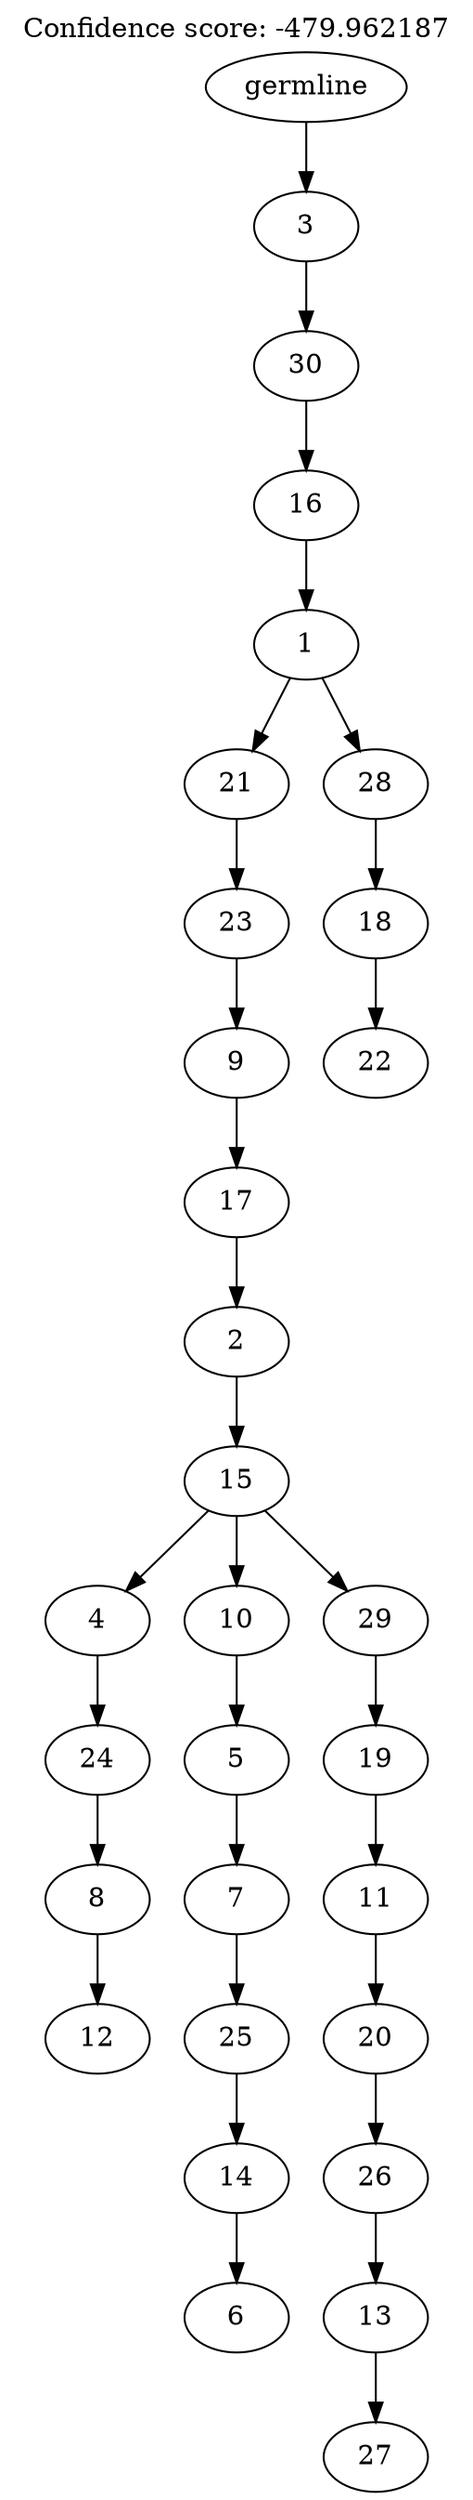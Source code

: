 digraph g {
	"29" -> "30";
	"30" [label="12"];
	"28" -> "29";
	"29" [label="8"];
	"27" -> "28";
	"28" [label="24"];
	"25" -> "26";
	"26" [label="6"];
	"24" -> "25";
	"25" [label="14"];
	"23" -> "24";
	"24" [label="25"];
	"22" -> "23";
	"23" [label="7"];
	"21" -> "22";
	"22" [label="5"];
	"19" -> "20";
	"20" [label="27"];
	"18" -> "19";
	"19" [label="13"];
	"17" -> "18";
	"18" [label="26"];
	"16" -> "17";
	"17" [label="20"];
	"15" -> "16";
	"16" [label="11"];
	"14" -> "15";
	"15" [label="19"];
	"13" -> "14";
	"14" [label="29"];
	"13" -> "21";
	"21" [label="10"];
	"13" -> "27";
	"27" [label="4"];
	"12" -> "13";
	"13" [label="15"];
	"11" -> "12";
	"12" [label="2"];
	"10" -> "11";
	"11" [label="17"];
	"9" -> "10";
	"10" [label="9"];
	"8" -> "9";
	"9" [label="23"];
	"6" -> "7";
	"7" [label="22"];
	"5" -> "6";
	"6" [label="18"];
	"4" -> "5";
	"5" [label="28"];
	"4" -> "8";
	"8" [label="21"];
	"3" -> "4";
	"4" [label="1"];
	"2" -> "3";
	"3" [label="16"];
	"1" -> "2";
	"2" [label="30"];
	"0" -> "1";
	"1" [label="3"];
	"0" [label="germline"];
	labelloc="t";
	label="Confidence score: -479.962187";
}

